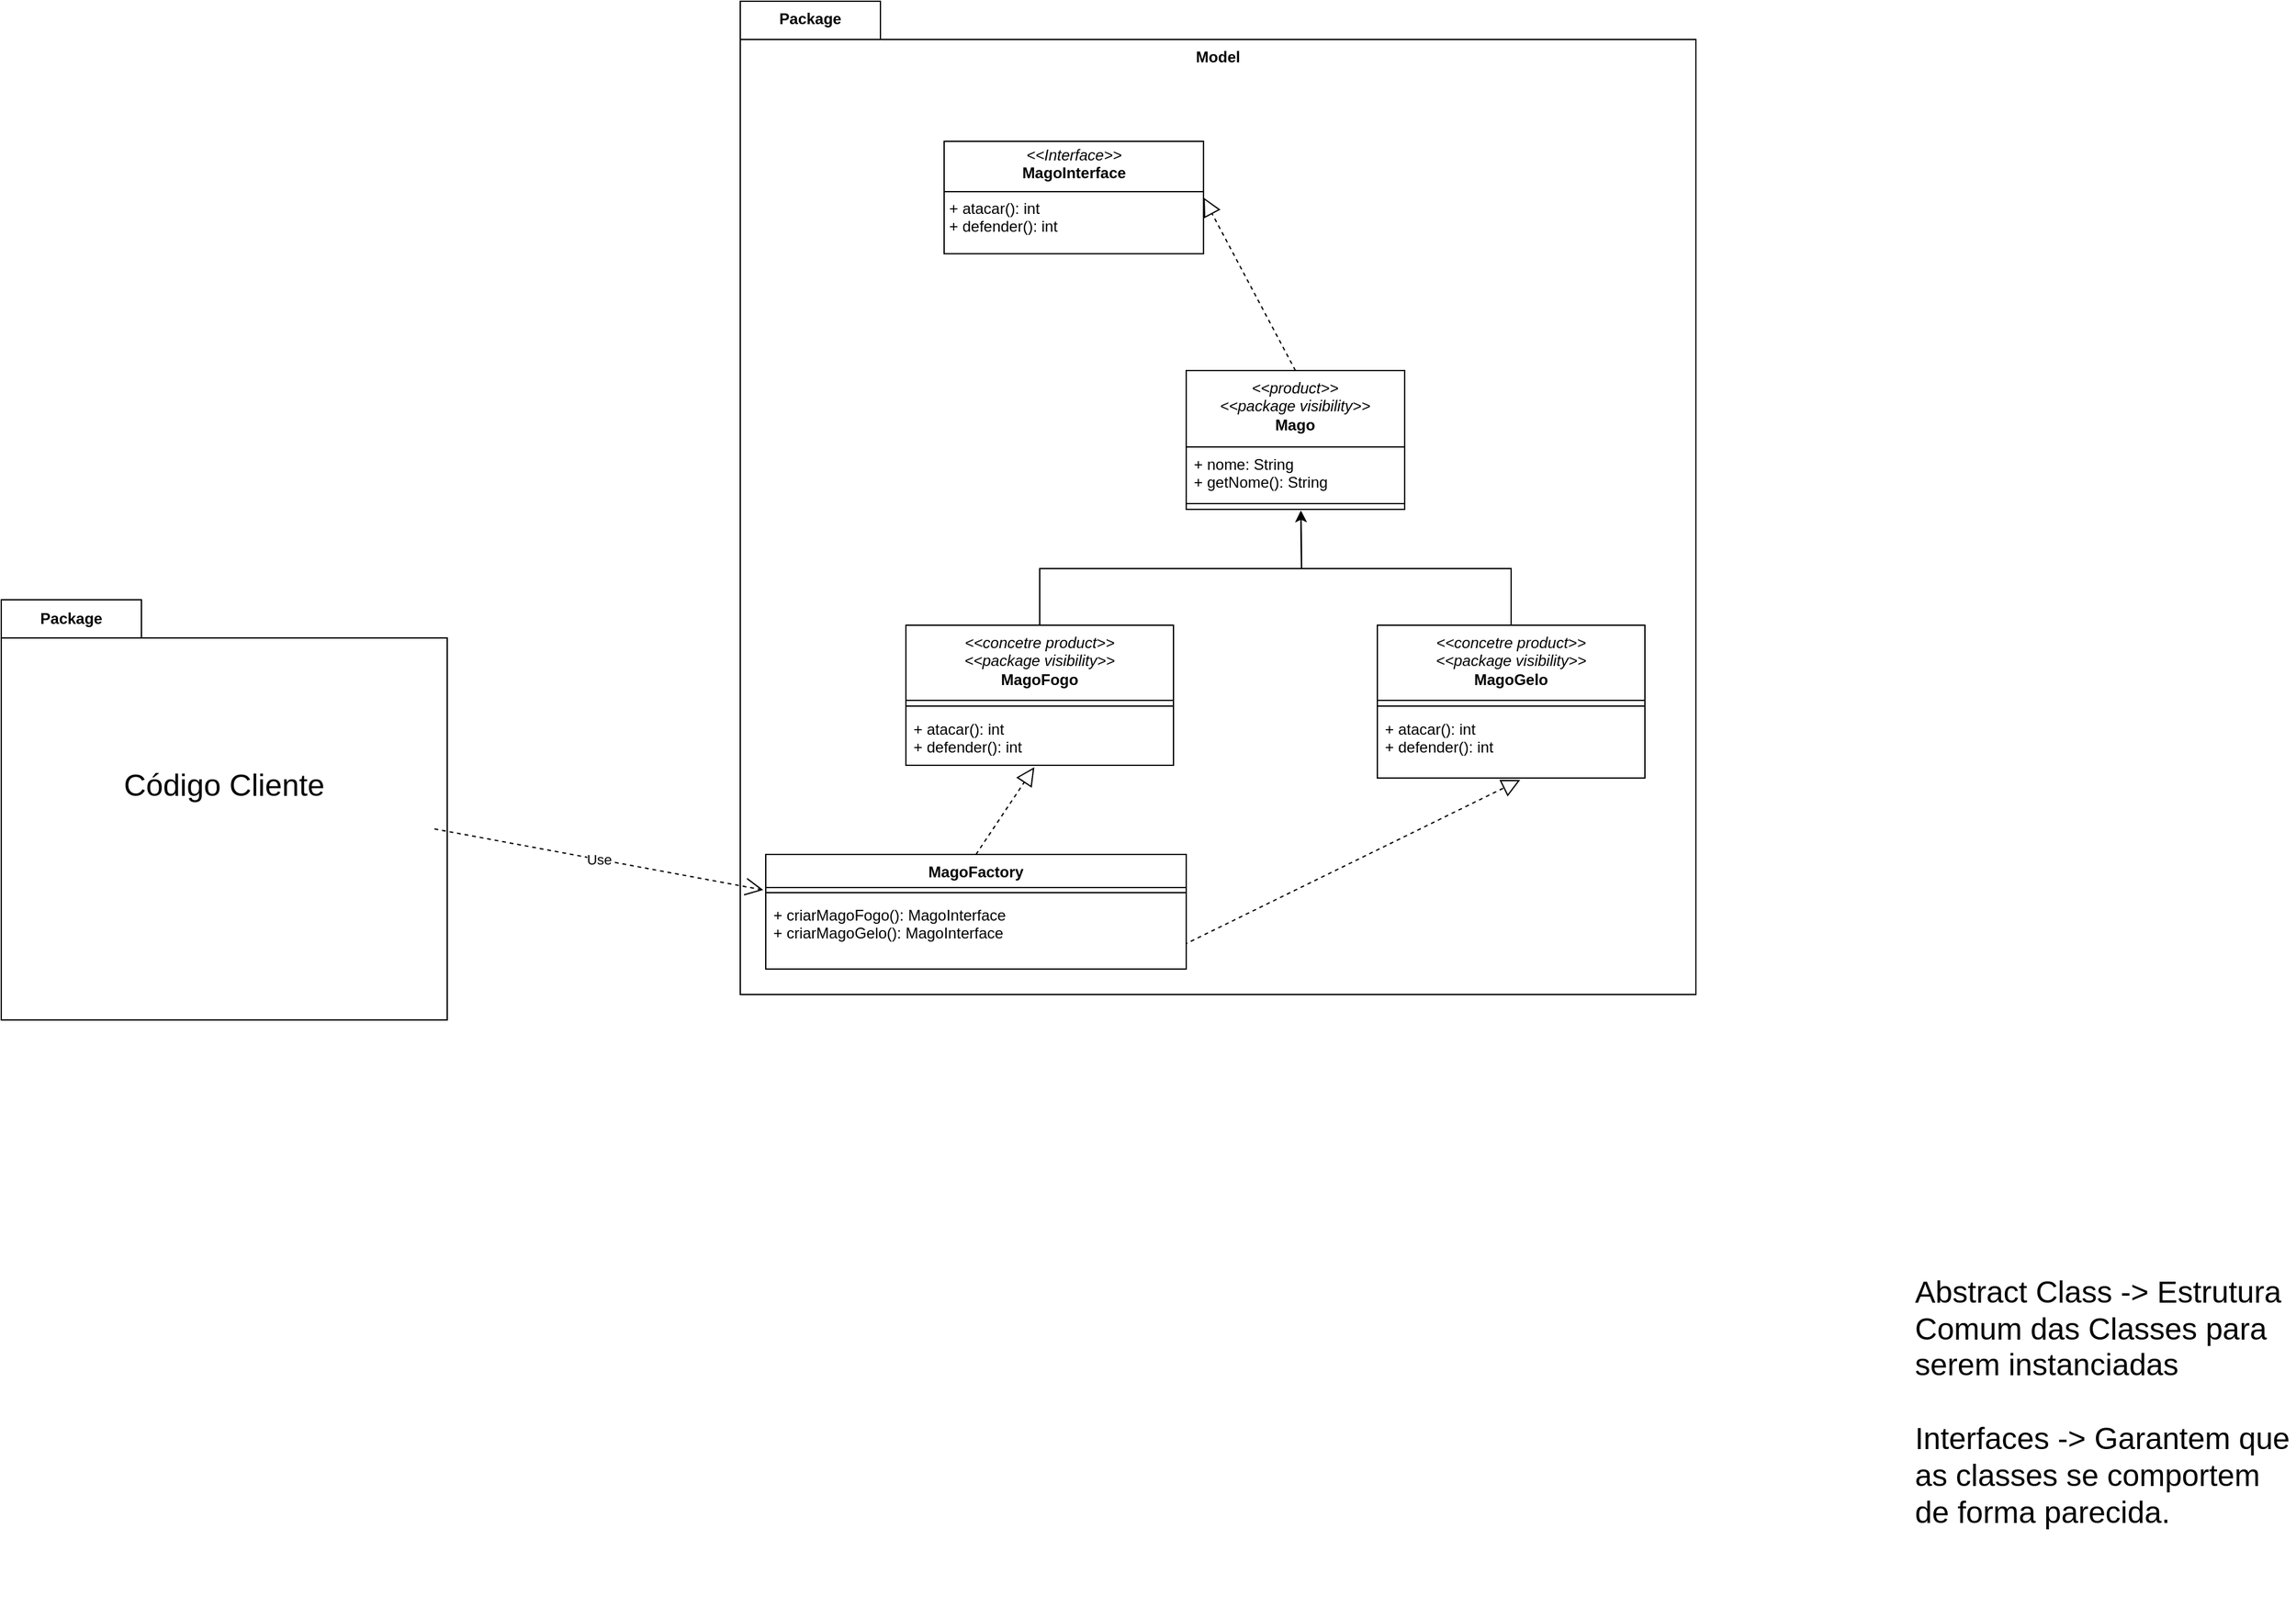 <mxfile version="25.0.2">
  <diagram id="C5RBs43oDa-KdzZeNtuy" name="Page-1">
    <mxGraphModel dx="4975" dy="3561" grid="1" gridSize="10" guides="1" tooltips="1" connect="1" arrows="1" fold="1" page="1" pageScale="1" pageWidth="827" pageHeight="1169" math="0" shadow="0">
      <root>
        <mxCell id="WIyWlLk6GJQsqaUBKTNV-0" />
        <mxCell id="WIyWlLk6GJQsqaUBKTNV-1" parent="WIyWlLk6GJQsqaUBKTNV-0" />
        <mxCell id="5Xax_GVmNdiV6tBEejjL-16" value="Package" style="shape=folder;fontStyle=1;tabWidth=110;tabHeight=30;tabPosition=left;html=1;boundedLbl=1;labelInHeader=1;container=1;collapsible=0;whiteSpace=wrap;verticalAlign=top;" vertex="1" parent="WIyWlLk6GJQsqaUBKTNV-1">
          <mxGeometry x="400" y="-150" width="750" height="780" as="geometry" />
        </mxCell>
        <mxCell id="5Xax_GVmNdiV6tBEejjL-17" value="&lt;b&gt;Model&lt;/b&gt;" style="html=1;strokeColor=none;resizeWidth=1;resizeHeight=1;fillColor=none;part=1;connectable=0;allowArrows=0;deletable=0;whiteSpace=wrap;verticalAlign=top;" vertex="1" parent="5Xax_GVmNdiV6tBEejjL-16">
          <mxGeometry width="750" height="546" relative="1" as="geometry">
            <mxPoint y="30" as="offset" />
          </mxGeometry>
        </mxCell>
        <mxCell id="5Xax_GVmNdiV6tBEejjL-6" value="&lt;p style=&quot;margin:0px;margin-top:4px;text-align:center;&quot;&gt;&lt;i&gt;&amp;lt;&amp;lt;Interface&amp;gt;&amp;gt;&lt;/i&gt;&lt;br&gt;&lt;b&gt;MagoInterface&lt;/b&gt;&lt;/p&gt;&lt;hr size=&quot;1&quot; style=&quot;border-style:solid;&quot;&gt;&lt;p style=&quot;margin:0px;margin-left:4px;&quot;&gt;+ atacar(): int&lt;br&gt;+ defender(): int&lt;/p&gt;" style="verticalAlign=top;align=left;overflow=fill;html=1;whiteSpace=wrap;" vertex="1" parent="5Xax_GVmNdiV6tBEejjL-16">
          <mxGeometry x="160" y="110" width="203.57" height="88.26" as="geometry" />
        </mxCell>
        <mxCell id="5Xax_GVmNdiV6tBEejjL-56" style="edgeStyle=orthogonalEdgeStyle;rounded=0;orthogonalLoop=1;jettySize=auto;html=1;exitX=0.5;exitY=0;exitDx=0;exitDy=0;" edge="1" parent="5Xax_GVmNdiV6tBEejjL-16" source="5Xax_GVmNdiV6tBEejjL-0">
          <mxGeometry relative="1" as="geometry">
            <mxPoint x="440" y="400" as="targetPoint" />
          </mxGeometry>
        </mxCell>
        <mxCell id="5Xax_GVmNdiV6tBEejjL-0" value="&lt;div&gt;&lt;div&gt;&lt;i style=&quot;font-weight: 400;&quot;&gt;&amp;lt;&amp;lt;concetre product&amp;gt;&amp;gt;&lt;/i&gt;&lt;b&gt;&lt;br&gt;&lt;/b&gt;&lt;/div&gt;&lt;div&gt;&lt;i style=&quot;font-weight: 400;&quot;&gt;&amp;lt;&amp;lt;package visibility&amp;gt;&amp;gt;&lt;/i&gt;&lt;/div&gt;&lt;b&gt;&lt;/b&gt;&lt;/div&gt;MagoFogo" style="swimlane;fontStyle=1;align=center;verticalAlign=top;childLayout=stackLayout;horizontal=1;startSize=59;horizontalStack=0;resizeParent=1;resizeParentMax=0;resizeLast=0;collapsible=1;marginBottom=0;whiteSpace=wrap;html=1;" vertex="1" parent="5Xax_GVmNdiV6tBEejjL-16">
          <mxGeometry x="130" y="490.0" width="210" height="110.003" as="geometry" />
        </mxCell>
        <mxCell id="5Xax_GVmNdiV6tBEejjL-2" value="" style="line;strokeWidth=1;fillColor=none;align=left;verticalAlign=middle;spacingTop=-1;spacingLeft=3;spacingRight=3;rotatable=0;labelPosition=right;points=[];portConstraint=eastwest;strokeColor=inherit;" vertex="1" parent="5Xax_GVmNdiV6tBEejjL-0">
          <mxGeometry y="59" width="210" height="9.043" as="geometry" />
        </mxCell>
        <mxCell id="5Xax_GVmNdiV6tBEejjL-3" value="+ atacar(): int&lt;div&gt;+ defender(): int&lt;/div&gt;" style="text;strokeColor=none;fillColor=none;align=left;verticalAlign=top;spacingLeft=4;spacingRight=4;overflow=hidden;rotatable=0;points=[[0,0.5],[1,0.5]];portConstraint=eastwest;whiteSpace=wrap;html=1;" vertex="1" parent="5Xax_GVmNdiV6tBEejjL-0">
          <mxGeometry y="68.043" width="210" height="41.96" as="geometry" />
        </mxCell>
        <mxCell id="5Xax_GVmNdiV6tBEejjL-30" value="&lt;div&gt;&lt;i style=&quot;font-weight: 400;&quot;&gt;&amp;lt;&amp;lt;product&amp;gt;&amp;gt;&lt;/i&gt;&lt;b&gt;&lt;br&gt;&lt;/b&gt;&lt;/div&gt;&lt;div&gt;&lt;i style=&quot;font-weight: 400;&quot;&gt;&amp;lt;&amp;lt;package visibility&amp;gt;&amp;gt;&lt;/i&gt;&lt;i style=&quot;font-weight: 400;&quot;&gt;&lt;br&gt;&lt;/i&gt;&lt;/div&gt;&lt;b&gt;Mago&lt;/b&gt;" style="swimlane;fontStyle=1;align=center;verticalAlign=top;childLayout=stackLayout;horizontal=1;startSize=60;horizontalStack=0;resizeParent=1;resizeParentMax=0;resizeLast=0;collapsible=1;marginBottom=0;whiteSpace=wrap;html=1;" vertex="1" parent="5Xax_GVmNdiV6tBEejjL-16">
          <mxGeometry x="350" y="290" width="171.43" height="109.043" as="geometry" />
        </mxCell>
        <mxCell id="5Xax_GVmNdiV6tBEejjL-31" value="+ nome: String&lt;div&gt;+ getNome(): String&lt;/div&gt;" style="text;strokeColor=none;fillColor=none;align=left;verticalAlign=top;spacingLeft=4;spacingRight=4;overflow=hidden;rotatable=0;points=[[0,0.5],[1,0.5]];portConstraint=eastwest;whiteSpace=wrap;html=1;" vertex="1" parent="5Xax_GVmNdiV6tBEejjL-30">
          <mxGeometry y="60" width="171.43" height="40" as="geometry" />
        </mxCell>
        <mxCell id="5Xax_GVmNdiV6tBEejjL-32" value="" style="line;strokeWidth=1;fillColor=none;align=left;verticalAlign=middle;spacingTop=-1;spacingLeft=3;spacingRight=3;rotatable=0;labelPosition=right;points=[];portConstraint=eastwest;strokeColor=inherit;" vertex="1" parent="5Xax_GVmNdiV6tBEejjL-30">
          <mxGeometry y="100" width="171.43" height="9.043" as="geometry" />
        </mxCell>
        <mxCell id="5Xax_GVmNdiV6tBEejjL-34" value="" style="endArrow=block;dashed=1;endFill=0;endSize=12;html=1;rounded=0;exitX=0.5;exitY=0;exitDx=0;exitDy=0;entryX=1;entryY=0.5;entryDx=0;entryDy=0;" edge="1" parent="5Xax_GVmNdiV6tBEejjL-16" source="5Xax_GVmNdiV6tBEejjL-30" target="5Xax_GVmNdiV6tBEejjL-6">
          <mxGeometry width="160" relative="1" as="geometry">
            <mxPoint x="400" y="190" as="sourcePoint" />
            <mxPoint x="560" y="190" as="targetPoint" />
          </mxGeometry>
        </mxCell>
        <mxCell id="5Xax_GVmNdiV6tBEejjL-57" style="edgeStyle=orthogonalEdgeStyle;rounded=0;orthogonalLoop=1;jettySize=auto;html=1;exitX=0.5;exitY=0;exitDx=0;exitDy=0;" edge="1" parent="5Xax_GVmNdiV6tBEejjL-16" source="5Xax_GVmNdiV6tBEejjL-43">
          <mxGeometry relative="1" as="geometry">
            <mxPoint x="440" y="400" as="targetPoint" />
          </mxGeometry>
        </mxCell>
        <mxCell id="5Xax_GVmNdiV6tBEejjL-43" value="&lt;div&gt;&lt;div&gt;&lt;i style=&quot;font-weight: 400;&quot;&gt;&amp;lt;&amp;lt;concetre product&amp;gt;&amp;gt;&lt;/i&gt;&lt;b&gt;&lt;br&gt;&lt;/b&gt;&lt;/div&gt;&lt;div&gt;&lt;i style=&quot;font-weight: 400;&quot;&gt;&amp;lt;&amp;lt;package visibility&amp;gt;&amp;gt;&lt;/i&gt;&lt;/div&gt;&lt;b&gt;&lt;/b&gt;&lt;/div&gt;MagoGelo" style="swimlane;fontStyle=1;align=center;verticalAlign=top;childLayout=stackLayout;horizontal=1;startSize=59;horizontalStack=0;resizeParent=1;resizeParentMax=0;resizeLast=0;collapsible=1;marginBottom=0;whiteSpace=wrap;html=1;" vertex="1" parent="5Xax_GVmNdiV6tBEejjL-16">
          <mxGeometry x="500" y="490.0" width="210" height="120.003" as="geometry" />
        </mxCell>
        <mxCell id="5Xax_GVmNdiV6tBEejjL-45" value="" style="line;strokeWidth=1;fillColor=none;align=left;verticalAlign=middle;spacingTop=-1;spacingLeft=3;spacingRight=3;rotatable=0;labelPosition=right;points=[];portConstraint=eastwest;strokeColor=inherit;" vertex="1" parent="5Xax_GVmNdiV6tBEejjL-43">
          <mxGeometry y="59" width="210" height="9.043" as="geometry" />
        </mxCell>
        <mxCell id="5Xax_GVmNdiV6tBEejjL-46" value="+ atacar(): int&lt;div&gt;+ defender(): int&lt;/div&gt;" style="text;strokeColor=none;fillColor=none;align=left;verticalAlign=top;spacingLeft=4;spacingRight=4;overflow=hidden;rotatable=0;points=[[0,0.5],[1,0.5]];portConstraint=eastwest;whiteSpace=wrap;html=1;" vertex="1" parent="5Xax_GVmNdiV6tBEejjL-43">
          <mxGeometry y="68.043" width="210" height="51.96" as="geometry" />
        </mxCell>
        <mxCell id="5Xax_GVmNdiV6tBEejjL-53" value="" style="endArrow=block;dashed=1;endFill=0;endSize=12;html=1;rounded=0;exitX=1;exitY=0.5;exitDx=0;exitDy=0;entryX=0.534;entryY=1.028;entryDx=0;entryDy=0;entryPerimeter=0;" edge="1" parent="5Xax_GVmNdiV6tBEejjL-16" source="5Xax_GVmNdiV6tBEejjL-21" target="5Xax_GVmNdiV6tBEejjL-46">
          <mxGeometry width="160" relative="1" as="geometry">
            <mxPoint x="-67.14" y="727.0" as="sourcePoint" />
            <mxPoint x="482.86" y="656" as="targetPoint" />
            <Array as="points">
              <mxPoint x="350" y="740" />
            </Array>
          </mxGeometry>
        </mxCell>
        <mxCell id="5Xax_GVmNdiV6tBEejjL-18" value="MagoFactory" style="swimlane;fontStyle=1;align=center;verticalAlign=top;childLayout=stackLayout;horizontal=1;startSize=26;horizontalStack=0;resizeParent=1;resizeParentMax=0;resizeLast=0;collapsible=1;marginBottom=0;whiteSpace=wrap;html=1;" vertex="1" parent="5Xax_GVmNdiV6tBEejjL-16">
          <mxGeometry x="20" y="670" width="330" height="90" as="geometry" />
        </mxCell>
        <mxCell id="5Xax_GVmNdiV6tBEejjL-20" value="" style="line;strokeWidth=1;fillColor=none;align=left;verticalAlign=middle;spacingTop=-1;spacingLeft=3;spacingRight=3;rotatable=0;labelPosition=right;points=[];portConstraint=eastwest;strokeColor=inherit;" vertex="1" parent="5Xax_GVmNdiV6tBEejjL-18">
          <mxGeometry y="26" width="330" height="8" as="geometry" />
        </mxCell>
        <mxCell id="5Xax_GVmNdiV6tBEejjL-21" value="+ criarMagoFogo():&amp;nbsp;&lt;span style=&quot;text-align: center;&quot;&gt;MagoInterface&lt;/span&gt;&lt;div&gt;+ criarMagoGelo():&amp;nbsp;&lt;span style=&quot;text-align: center;&quot;&gt;MagoInterface&lt;/span&gt;&lt;/div&gt;" style="text;strokeColor=none;fillColor=none;align=left;verticalAlign=top;spacingLeft=4;spacingRight=4;overflow=hidden;rotatable=0;points=[[0,0.5],[1,0.5]];portConstraint=eastwest;whiteSpace=wrap;html=1;" vertex="1" parent="5Xax_GVmNdiV6tBEejjL-18">
          <mxGeometry y="34" width="330" height="56" as="geometry" />
        </mxCell>
        <mxCell id="5Xax_GVmNdiV6tBEejjL-52" value="" style="endArrow=block;dashed=1;endFill=0;endSize=12;html=1;rounded=0;entryX=0.48;entryY=1.035;entryDx=0;entryDy=0;exitX=0.5;exitY=0;exitDx=0;exitDy=0;entryPerimeter=0;" edge="1" parent="5Xax_GVmNdiV6tBEejjL-16" source="5Xax_GVmNdiV6tBEejjL-18" target="5Xax_GVmNdiV6tBEejjL-3">
          <mxGeometry width="160" relative="1" as="geometry">
            <mxPoint x="-100" y="699.38" as="sourcePoint" />
            <mxPoint x="140" y="604.996" as="targetPoint" />
          </mxGeometry>
        </mxCell>
        <mxCell id="5Xax_GVmNdiV6tBEejjL-14" value="Package" style="shape=folder;fontStyle=1;tabWidth=110;tabHeight=30;tabPosition=left;html=1;boundedLbl=1;labelInHeader=1;container=1;collapsible=0;whiteSpace=wrap;" vertex="1" parent="WIyWlLk6GJQsqaUBKTNV-1">
          <mxGeometry x="-180" y="320" width="350" height="330" as="geometry" />
        </mxCell>
        <mxCell id="5Xax_GVmNdiV6tBEejjL-15" value="&lt;font style=&quot;font-size: 24px;&quot;&gt;Código Cliente&lt;/font&gt;" style="html=1;strokeColor=none;resizeWidth=1;resizeHeight=1;fillColor=none;part=1;connectable=0;allowArrows=0;deletable=0;whiteSpace=wrap;" vertex="1" parent="5Xax_GVmNdiV6tBEejjL-14">
          <mxGeometry width="350" height="231" relative="1" as="geometry">
            <mxPoint y="30" as="offset" />
          </mxGeometry>
        </mxCell>
        <mxCell id="5Xax_GVmNdiV6tBEejjL-22" value="Use" style="endArrow=open;endSize=12;dashed=1;html=1;rounded=0;entryX=-0.006;entryY=-0.109;entryDx=0;entryDy=0;entryPerimeter=0;" edge="1" parent="5Xax_GVmNdiV6tBEejjL-14" target="5Xax_GVmNdiV6tBEejjL-21">
          <mxGeometry width="160" relative="1" as="geometry">
            <mxPoint x="340" y="180" as="sourcePoint" />
            <mxPoint x="500" y="180" as="targetPoint" />
          </mxGeometry>
        </mxCell>
        <mxCell id="5Xax_GVmNdiV6tBEejjL-24" value="&lt;font style=&quot;font-size: 24px;&quot;&gt;Abstract Class -&amp;gt; Estrutura Comum das Classes para serem instanciadas&lt;/font&gt;&lt;div&gt;&lt;font style=&quot;font-size: 24px;&quot;&gt;&lt;br&gt;&lt;/font&gt;&lt;/div&gt;&lt;div&gt;&lt;font style=&quot;font-size: 24px;&quot;&gt;Interfaces -&amp;gt; Garantem que as classes se comportem de forma parecida.&lt;/font&gt;&lt;/div&gt;" style="text;html=1;align=left;verticalAlign=middle;whiteSpace=wrap;rounded=0;" vertex="1" parent="WIyWlLk6GJQsqaUBKTNV-1">
          <mxGeometry x="1320" y="790" width="300" height="320" as="geometry" />
        </mxCell>
      </root>
    </mxGraphModel>
  </diagram>
</mxfile>
